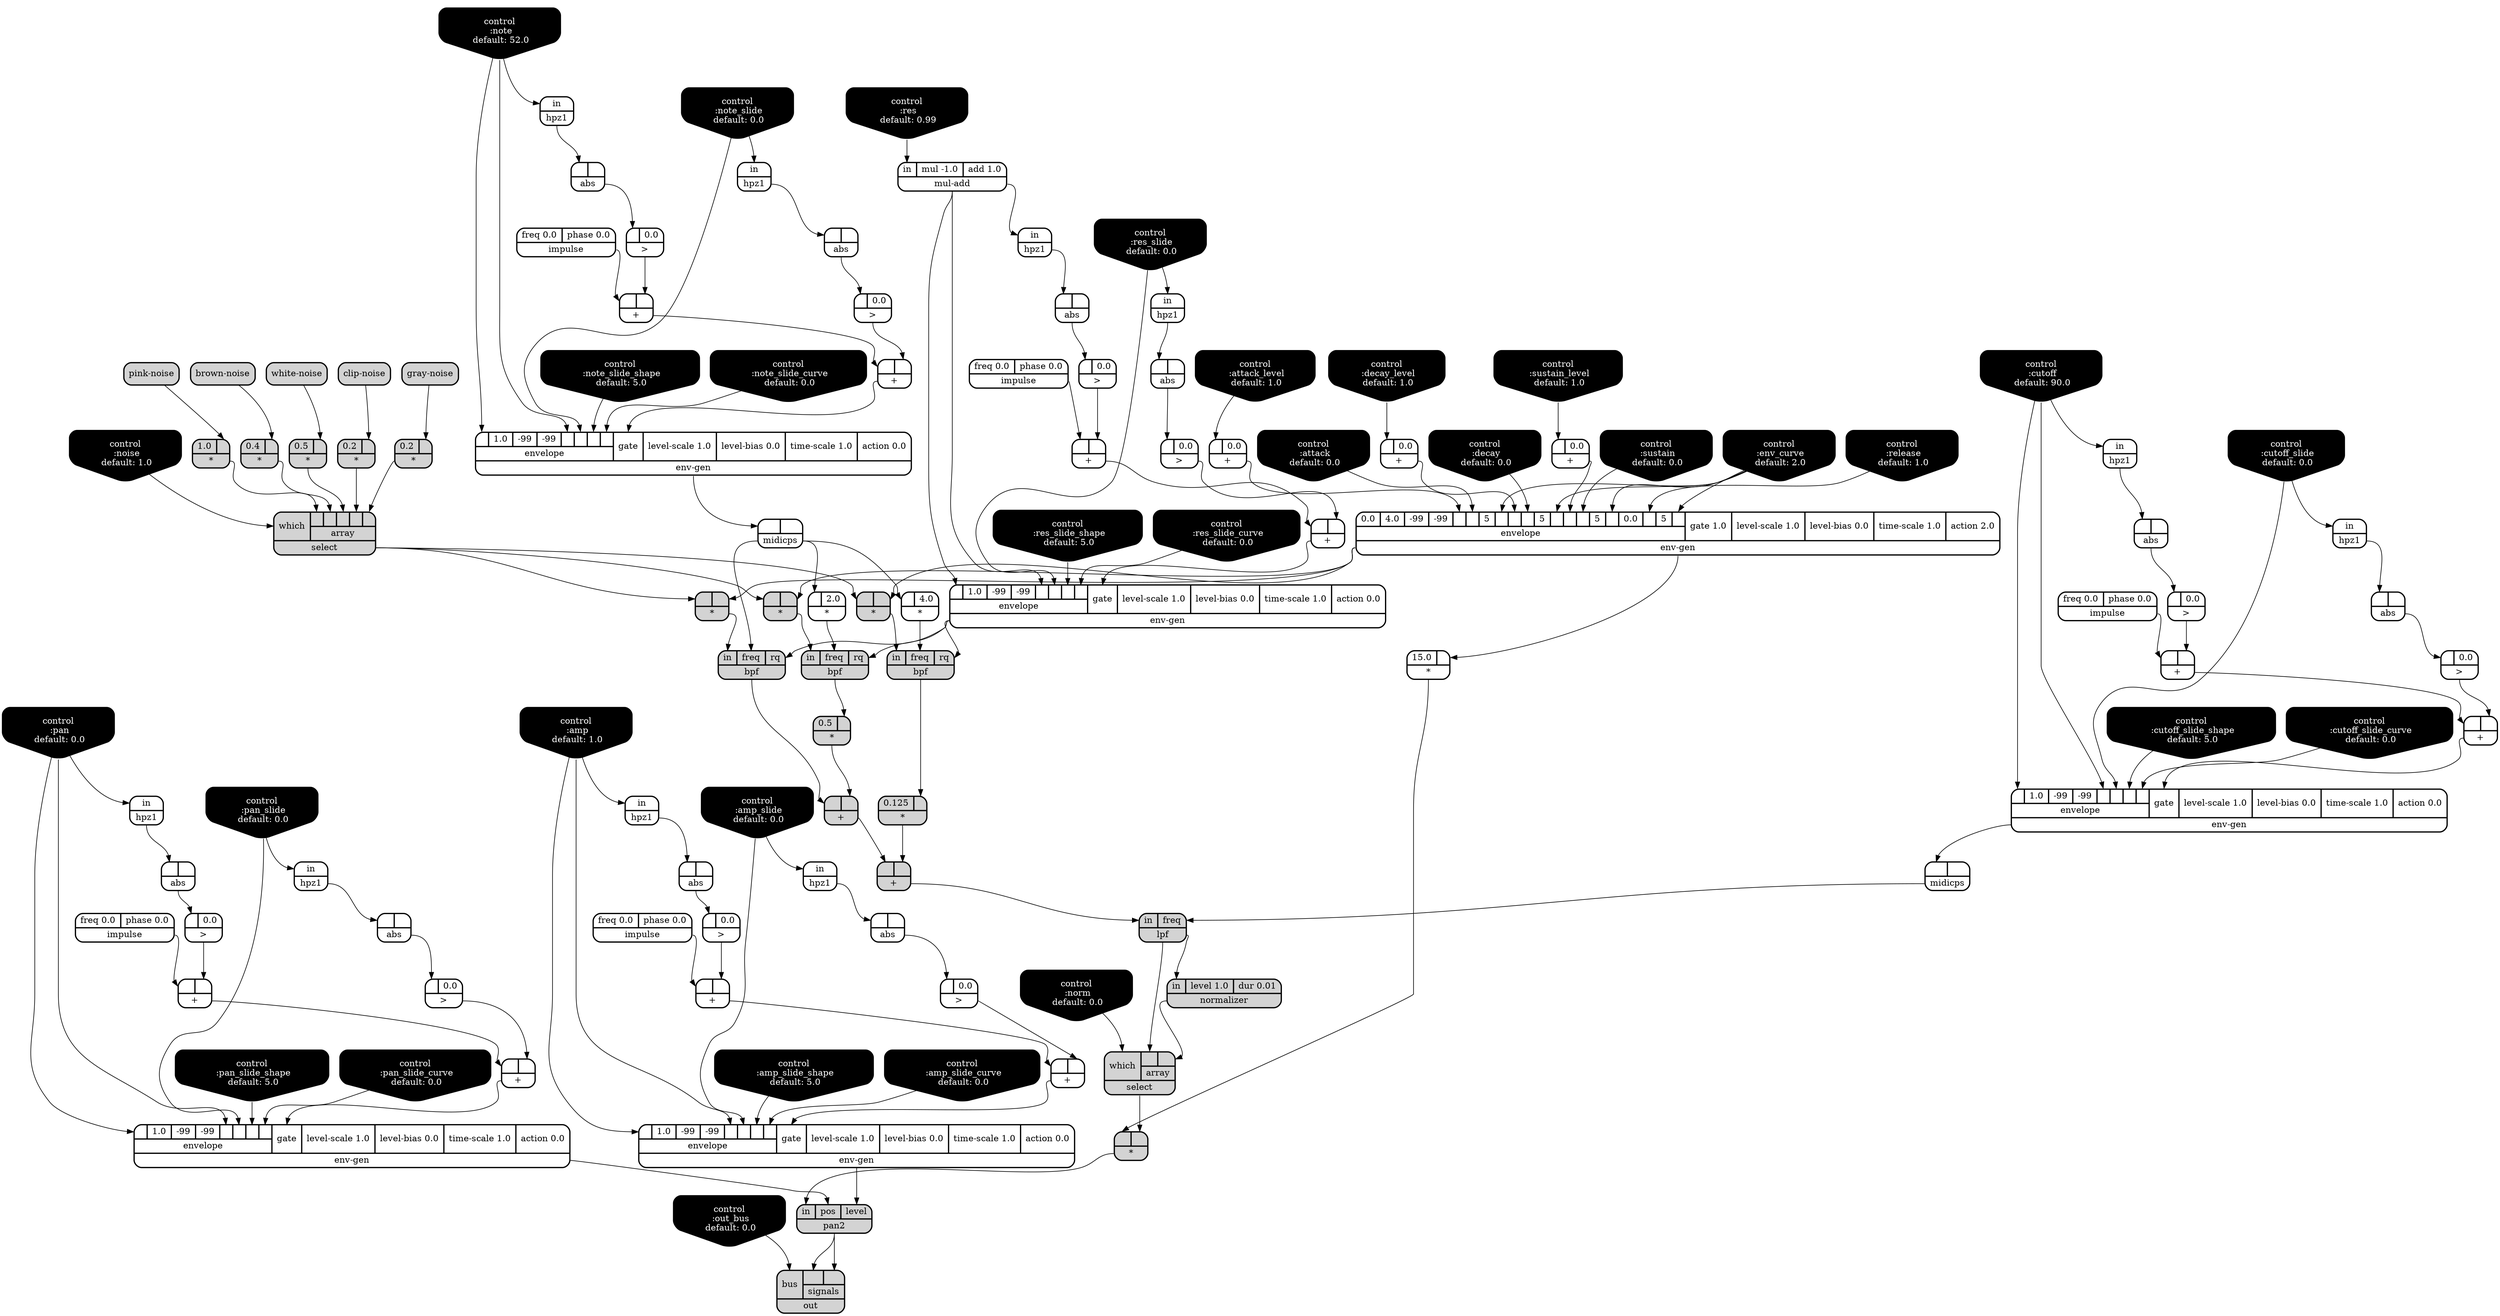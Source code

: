 digraph synthdef {
46 [label = "{{ <a> |<b> 4.0} |<__UG_NAME__>* }" style="bold, rounded" shape=record rankdir=LR];
60 [label = "{{ <a> 15.0|<b> } |<__UG_NAME__>* }" style="bold, rounded" shape=record rankdir=LR];
62 [label = "{{ <a> 1.0|<b> } |<__UG_NAME__>* }" style="filled, bold, rounded"  shape=record rankdir=LR];
64 [label = "{{ <a> 0.4|<b> } |<__UG_NAME__>* }" style="filled, bold, rounded"  shape=record rankdir=LR];
66 [label = "{{ <a> 0.5|<b> } |<__UG_NAME__>* }" style="filled, bold, rounded"  shape=record rankdir=LR];
68 [label = "{{ <a> 0.2|<b> } |<__UG_NAME__>* }" style="filled, bold, rounded"  shape=record rankdir=LR];
70 [label = "{{ <a> 0.2|<b> } |<__UG_NAME__>* }" style="filled, bold, rounded"  shape=record rankdir=LR];
72 [label = "{{ <a> |<b> } |<__UG_NAME__>* }" style="filled, bold, rounded"  shape=record rankdir=LR];
84 [label = "{{ <a> |<b> } |<__UG_NAME__>* }" style="filled, bold, rounded"  shape=record rankdir=LR];
85 [label = "{{ <a> |<b> 2.0} |<__UG_NAME__>* }" style="bold, rounded" shape=record rankdir=LR];
87 [label = "{{ <a> 0.5|<b> } |<__UG_NAME__>* }" style="filled, bold, rounded"  shape=record rankdir=LR];
89 [label = "{{ <a> |<b> } |<__UG_NAME__>* }" style="filled, bold, rounded"  shape=record rankdir=LR];
91 [label = "{{ <a> 0.125|<b> } |<__UG_NAME__>* }" style="filled, bold, rounded"  shape=record rankdir=LR];
104 [label = "{{ <a> |<b> } |<__UG_NAME__>* }" style="filled, bold, rounded"  shape=record rankdir=LR];
39 [label = "{{ <a> |<b> } |<__UG_NAME__>+ }" style="bold, rounded" shape=record rankdir=LR];
43 [label = "{{ <a> |<b> } |<__UG_NAME__>+ }" style="bold, rounded" shape=record rankdir=LR];
51 [label = "{{ <a> |<b> } |<__UG_NAME__>+ }" style="bold, rounded" shape=record rankdir=LR];
55 [label = "{{ <a> |<b> } |<__UG_NAME__>+ }" style="bold, rounded" shape=record rankdir=LR];
56 [label = "{{ <a> |<b> 0.0} |<__UG_NAME__>+ }" style="bold, rounded" shape=record rankdir=LR];
57 [label = "{{ <a> |<b> 0.0} |<__UG_NAME__>+ }" style="bold, rounded" shape=record rankdir=LR];
58 [label = "{{ <a> |<b> 0.0} |<__UG_NAME__>+ }" style="bold, rounded" shape=record rankdir=LR];
77 [label = "{{ <a> |<b> } |<__UG_NAME__>+ }" style="bold, rounded" shape=record rankdir=LR];
81 [label = "{{ <a> |<b> } |<__UG_NAME__>+ }" style="bold, rounded" shape=record rankdir=LR];
88 [label = "{{ <a> |<b> } |<__UG_NAME__>+ }" style="filled, bold, rounded"  shape=record rankdir=LR];
92 [label = "{{ <a> |<b> } |<__UG_NAME__>+ }" style="filled, bold, rounded"  shape=record rankdir=LR];
97 [label = "{{ <a> |<b> } |<__UG_NAME__>+ }" style="bold, rounded" shape=record rankdir=LR];
98 [label = "{{ <a> |<b> } |<__UG_NAME__>+ }" style="bold, rounded" shape=record rankdir=LR];
110 [label = "{{ <a> |<b> } |<__UG_NAME__>+ }" style="bold, rounded" shape=record rankdir=LR];
114 [label = "{{ <a> |<b> } |<__UG_NAME__>+ }" style="bold, rounded" shape=record rankdir=LR];
33 [label = "{{ <a> |<b> 0.0} |<__UG_NAME__>\> }" style="bold, rounded" shape=record rankdir=LR];
38 [label = "{{ <a> |<b> 0.0} |<__UG_NAME__>\> }" style="bold, rounded" shape=record rankdir=LR];
42 [label = "{{ <a> |<b> 0.0} |<__UG_NAME__>\> }" style="bold, rounded" shape=record rankdir=LR];
50 [label = "{{ <a> |<b> 0.0} |<__UG_NAME__>\> }" style="bold, rounded" shape=record rankdir=LR];
54 [label = "{{ <a> |<b> 0.0} |<__UG_NAME__>\> }" style="bold, rounded" shape=record rankdir=LR];
76 [label = "{{ <a> |<b> 0.0} |<__UG_NAME__>\> }" style="bold, rounded" shape=record rankdir=LR];
80 [label = "{{ <a> |<b> 0.0} |<__UG_NAME__>\> }" style="bold, rounded" shape=record rankdir=LR];
96 [label = "{{ <a> |<b> 0.0} |<__UG_NAME__>\> }" style="bold, rounded" shape=record rankdir=LR];
109 [label = "{{ <a> |<b> 0.0} |<__UG_NAME__>\> }" style="bold, rounded" shape=record rankdir=LR];
113 [label = "{{ <a> |<b> 0.0} |<__UG_NAME__>\> }" style="bold, rounded" shape=record rankdir=LR];
32 [label = "{{ <a> |<b> } |<__UG_NAME__>abs }" style="bold, rounded" shape=record rankdir=LR];
37 [label = "{{ <a> |<b> } |<__UG_NAME__>abs }" style="bold, rounded" shape=record rankdir=LR];
41 [label = "{{ <a> |<b> } |<__UG_NAME__>abs }" style="bold, rounded" shape=record rankdir=LR];
49 [label = "{{ <a> |<b> } |<__UG_NAME__>abs }" style="bold, rounded" shape=record rankdir=LR];
53 [label = "{{ <a> |<b> } |<__UG_NAME__>abs }" style="bold, rounded" shape=record rankdir=LR];
75 [label = "{{ <a> |<b> } |<__UG_NAME__>abs }" style="bold, rounded" shape=record rankdir=LR];
79 [label = "{{ <a> |<b> } |<__UG_NAME__>abs }" style="bold, rounded" shape=record rankdir=LR];
95 [label = "{{ <a> |<b> } |<__UG_NAME__>abs }" style="bold, rounded" shape=record rankdir=LR];
108 [label = "{{ <a> |<b> } |<__UG_NAME__>abs }" style="bold, rounded" shape=record rankdir=LR];
112 [label = "{{ <a> |<b> } |<__UG_NAME__>abs }" style="bold, rounded" shape=record rankdir=LR];
83 [label = "{{ <in> in|<freq> freq|<rq> rq} |<__UG_NAME__>bpf }" style="filled, bold, rounded"  shape=record rankdir=LR];
86 [label = "{{ <in> in|<freq> freq|<rq> rq} |<__UG_NAME__>bpf }" style="filled, bold, rounded"  shape=record rankdir=LR];
90 [label = "{{ <in> in|<freq> freq|<rq> rq} |<__UG_NAME__>bpf }" style="filled, bold, rounded"  shape=record rankdir=LR];
63 [label = "{<__UG_NAME__>brown-noise }" style="filled, bold, rounded"  shape=record rankdir=LR];
67 [label = "{<__UG_NAME__>clip-noise }" style="filled, bold, rounded"  shape=record rankdir=LR];
0 [label = "control
 :note
 default: 52.0" shape=invhouse style="rounded, filled, bold" fillcolor=black fontcolor=white ]; 
1 [label = "control
 :note_slide
 default: 0.0" shape=invhouse style="rounded, filled, bold" fillcolor=black fontcolor=white ]; 
2 [label = "control
 :note_slide_shape
 default: 5.0" shape=invhouse style="rounded, filled, bold" fillcolor=black fontcolor=white ]; 
3 [label = "control
 :note_slide_curve
 default: 0.0" shape=invhouse style="rounded, filled, bold" fillcolor=black fontcolor=white ]; 
4 [label = "control
 :pan
 default: 0.0" shape=invhouse style="rounded, filled, bold" fillcolor=black fontcolor=white ]; 
5 [label = "control
 :pan_slide
 default: 0.0" shape=invhouse style="rounded, filled, bold" fillcolor=black fontcolor=white ]; 
6 [label = "control
 :pan_slide_shape
 default: 5.0" shape=invhouse style="rounded, filled, bold" fillcolor=black fontcolor=white ]; 
7 [label = "control
 :pan_slide_curve
 default: 0.0" shape=invhouse style="rounded, filled, bold" fillcolor=black fontcolor=white ]; 
8 [label = "control
 :amp
 default: 1.0" shape=invhouse style="rounded, filled, bold" fillcolor=black fontcolor=white ]; 
9 [label = "control
 :amp_slide
 default: 0.0" shape=invhouse style="rounded, filled, bold" fillcolor=black fontcolor=white ]; 
10 [label = "control
 :amp_slide_shape
 default: 5.0" shape=invhouse style="rounded, filled, bold" fillcolor=black fontcolor=white ]; 
11 [label = "control
 :amp_slide_curve
 default: 0.0" shape=invhouse style="rounded, filled, bold" fillcolor=black fontcolor=white ]; 
12 [label = "control
 :attack
 default: 0.0" shape=invhouse style="rounded, filled, bold" fillcolor=black fontcolor=white ]; 
13 [label = "control
 :decay
 default: 0.0" shape=invhouse style="rounded, filled, bold" fillcolor=black fontcolor=white ]; 
14 [label = "control
 :sustain
 default: 0.0" shape=invhouse style="rounded, filled, bold" fillcolor=black fontcolor=white ]; 
15 [label = "control
 :release
 default: 1.0" shape=invhouse style="rounded, filled, bold" fillcolor=black fontcolor=white ]; 
16 [label = "control
 :attack_level
 default: 1.0" shape=invhouse style="rounded, filled, bold" fillcolor=black fontcolor=white ]; 
17 [label = "control
 :decay_level
 default: 1.0" shape=invhouse style="rounded, filled, bold" fillcolor=black fontcolor=white ]; 
18 [label = "control
 :sustain_level
 default: 1.0" shape=invhouse style="rounded, filled, bold" fillcolor=black fontcolor=white ]; 
19 [label = "control
 :env_curve
 default: 2.0" shape=invhouse style="rounded, filled, bold" fillcolor=black fontcolor=white ]; 
20 [label = "control
 :cutoff
 default: 90.0" shape=invhouse style="rounded, filled, bold" fillcolor=black fontcolor=white ]; 
21 [label = "control
 :cutoff_slide
 default: 0.0" shape=invhouse style="rounded, filled, bold" fillcolor=black fontcolor=white ]; 
22 [label = "control
 :cutoff_slide_shape
 default: 5.0" shape=invhouse style="rounded, filled, bold" fillcolor=black fontcolor=white ]; 
23 [label = "control
 :cutoff_slide_curve
 default: 0.0" shape=invhouse style="rounded, filled, bold" fillcolor=black fontcolor=white ]; 
24 [label = "control
 :res
 default: 0.99" shape=invhouse style="rounded, filled, bold" fillcolor=black fontcolor=white ]; 
25 [label = "control
 :res_slide
 default: 0.0" shape=invhouse style="rounded, filled, bold" fillcolor=black fontcolor=white ]; 
26 [label = "control
 :res_slide_shape
 default: 5.0" shape=invhouse style="rounded, filled, bold" fillcolor=black fontcolor=white ]; 
27 [label = "control
 :res_slide_curve
 default: 0.0" shape=invhouse style="rounded, filled, bold" fillcolor=black fontcolor=white ]; 
28 [label = "control
 :noise
 default: 1.0" shape=invhouse style="rounded, filled, bold" fillcolor=black fontcolor=white ]; 
29 [label = "control
 :norm
 default: 0.0" shape=invhouse style="rounded, filled, bold" fillcolor=black fontcolor=white ]; 
30 [label = "control
 :out_bus
 default: 0.0" shape=invhouse style="rounded, filled, bold" fillcolor=black fontcolor=white ]; 
44 [label = "{{ {{<envelope___control___0>|1.0|-99|-99|<envelope___control___4>|<envelope___control___5>|<envelope___control___6>|<envelope___control___7>}|envelope}|<gate> gate|<level____scale> level-scale 1.0|<level____bias> level-bias 0.0|<time____scale> time-scale 1.0|<action> action 0.0} |<__UG_NAME__>env-gen }" style="bold, rounded" shape=record rankdir=LR];
59 [label = "{{ {{0.0|4.0|-99|-99|<envelope___binary____op____u____gen___4>|<envelope___control___5>|5|<envelope___control___7>|<envelope___binary____op____u____gen___8>|<envelope___control___9>|5|<envelope___control___11>|<envelope___binary____op____u____gen___12>|<envelope___control___13>|5|<envelope___control___15>|0.0|<envelope___control___17>|5|<envelope___control___19>}|envelope}|<gate> gate 1.0|<level____scale> level-scale 1.0|<level____bias> level-bias 0.0|<time____scale> time-scale 1.0|<action> action 2.0} |<__UG_NAME__>env-gen }" style="bold, rounded" shape=record rankdir=LR];
82 [label = "{{ {{<envelope___mul____add___0>|1.0|-99|-99|<envelope___mul____add___4>|<envelope___control___5>|<envelope___control___6>|<envelope___control___7>}|envelope}|<gate> gate|<level____scale> level-scale 1.0|<level____bias> level-bias 0.0|<time____scale> time-scale 1.0|<action> action 0.0} |<__UG_NAME__>env-gen }" style="bold, rounded" shape=record rankdir=LR];
99 [label = "{{ {{<envelope___control___0>|1.0|-99|-99|<envelope___control___4>|<envelope___control___5>|<envelope___control___6>|<envelope___control___7>}|envelope}|<gate> gate|<level____scale> level-scale 1.0|<level____bias> level-bias 0.0|<time____scale> time-scale 1.0|<action> action 0.0} |<__UG_NAME__>env-gen }" style="bold, rounded" shape=record rankdir=LR];
105 [label = "{{ {{<envelope___control___0>|1.0|-99|-99|<envelope___control___4>|<envelope___control___5>|<envelope___control___6>|<envelope___control___7>}|envelope}|<gate> gate|<level____scale> level-scale 1.0|<level____bias> level-bias 0.0|<time____scale> time-scale 1.0|<action> action 0.0} |<__UG_NAME__>env-gen }" style="bold, rounded" shape=record rankdir=LR];
115 [label = "{{ {{<envelope___control___0>|1.0|-99|-99|<envelope___control___4>|<envelope___control___5>|<envelope___control___6>|<envelope___control___7>}|envelope}|<gate> gate|<level____scale> level-scale 1.0|<level____bias> level-bias 0.0|<time____scale> time-scale 1.0|<action> action 0.0} |<__UG_NAME__>env-gen }" style="bold, rounded" shape=record rankdir=LR];
69 [label = "{<__UG_NAME__>gray-noise }" style="filled, bold, rounded"  shape=record rankdir=LR];
31 [label = "{{ <in> in} |<__UG_NAME__>hpz1 }" style="bold, rounded" shape=record rankdir=LR];
36 [label = "{{ <in> in} |<__UG_NAME__>hpz1 }" style="bold, rounded" shape=record rankdir=LR];
40 [label = "{{ <in> in} |<__UG_NAME__>hpz1 }" style="bold, rounded" shape=record rankdir=LR];
48 [label = "{{ <in> in} |<__UG_NAME__>hpz1 }" style="bold, rounded" shape=record rankdir=LR];
52 [label = "{{ <in> in} |<__UG_NAME__>hpz1 }" style="bold, rounded" shape=record rankdir=LR];
74 [label = "{{ <in> in} |<__UG_NAME__>hpz1 }" style="bold, rounded" shape=record rankdir=LR];
78 [label = "{{ <in> in} |<__UG_NAME__>hpz1 }" style="bold, rounded" shape=record rankdir=LR];
94 [label = "{{ <in> in} |<__UG_NAME__>hpz1 }" style="bold, rounded" shape=record rankdir=LR];
107 [label = "{{ <in> in} |<__UG_NAME__>hpz1 }" style="bold, rounded" shape=record rankdir=LR];
111 [label = "{{ <in> in} |<__UG_NAME__>hpz1 }" style="bold, rounded" shape=record rankdir=LR];
34 [label = "{{ <freq> freq 0.0|<phase> phase 0.0} |<__UG_NAME__>impulse }" style="bold, rounded" shape=record rankdir=LR];
35 [label = "{{ <freq> freq 0.0|<phase> phase 0.0} |<__UG_NAME__>impulse }" style="bold, rounded" shape=record rankdir=LR];
47 [label = "{{ <freq> freq 0.0|<phase> phase 0.0} |<__UG_NAME__>impulse }" style="bold, rounded" shape=record rankdir=LR];
93 [label = "{{ <freq> freq 0.0|<phase> phase 0.0} |<__UG_NAME__>impulse }" style="bold, rounded" shape=record rankdir=LR];
106 [label = "{{ <freq> freq 0.0|<phase> phase 0.0} |<__UG_NAME__>impulse }" style="bold, rounded" shape=record rankdir=LR];
101 [label = "{{ <in> in|<freq> freq} |<__UG_NAME__>lpf }" style="filled, bold, rounded"  shape=record rankdir=LR];
45 [label = "{{ <a> |<b> } |<__UG_NAME__>midicps }" style="bold, rounded" shape=record rankdir=LR];
100 [label = "{{ <a> |<b> } |<__UG_NAME__>midicps }" style="bold, rounded" shape=record rankdir=LR];
73 [label = "{{ <in> in|<mul> mul -1.0|<add> add 1.0} |<__UG_NAME__>mul-add }" style="bold, rounded" shape=record rankdir=LR];
102 [label = "{{ <in> in|<level> level 1.0|<dur> dur 0.01} |<__UG_NAME__>normalizer }" style="filled, bold, rounded"  shape=record rankdir=LR];
117 [label = "{{ <bus> bus|{{<signals___pan2___0>|<signals___pan2___1>}|signals}} |<__UG_NAME__>out }" style="filled, bold, rounded"  shape=record rankdir=LR];
116 [label = "{{ <in> in|<pos> pos|<level> level} |<__UG_NAME__>pan2 }" style="filled, bold, rounded"  shape=record rankdir=LR];
61 [label = "{<__UG_NAME__>pink-noise }" style="filled, bold, rounded"  shape=record rankdir=LR];
71 [label = "{{ <which> which|{{<array___binary____op____u____gen___0>|<array___binary____op____u____gen___1>|<array___binary____op____u____gen___2>|<array___binary____op____u____gen___3>|<array___binary____op____u____gen___4>}|array}} |<__UG_NAME__>select }" style="filled, bold, rounded"  shape=record rankdir=LR];
103 [label = "{{ <which> which|{{<array___lpf___0>|<array___normalizer___1>}|array}} |<__UG_NAME__>select }" style="filled, bold, rounded"  shape=record rankdir=LR];
65 [label = "{<__UG_NAME__>white-noise }" style="filled, bold, rounded"  shape=record rankdir=LR];

45:__UG_NAME__ -> 46:a ;
59:__UG_NAME__ -> 60:b ;
61:__UG_NAME__ -> 62:b ;
63:__UG_NAME__ -> 64:b ;
65:__UG_NAME__ -> 66:b ;
67:__UG_NAME__ -> 68:b ;
69:__UG_NAME__ -> 70:b ;
59:__UG_NAME__ -> 72:b ;
71:__UG_NAME__ -> 72:a ;
59:__UG_NAME__ -> 84:b ;
71:__UG_NAME__ -> 84:a ;
45:__UG_NAME__ -> 85:a ;
86:__UG_NAME__ -> 87:b ;
59:__UG_NAME__ -> 89:b ;
71:__UG_NAME__ -> 89:a ;
90:__UG_NAME__ -> 91:b ;
103:__UG_NAME__ -> 104:b ;
60:__UG_NAME__ -> 104:a ;
38:__UG_NAME__ -> 39:b ;
35:__UG_NAME__ -> 39:a ;
42:__UG_NAME__ -> 43:b ;
39:__UG_NAME__ -> 43:a ;
50:__UG_NAME__ -> 51:b ;
47:__UG_NAME__ -> 51:a ;
54:__UG_NAME__ -> 55:b ;
51:__UG_NAME__ -> 55:a ;
16:__UG_NAME__ -> 56:a ;
17:__UG_NAME__ -> 57:a ;
18:__UG_NAME__ -> 58:a ;
76:__UG_NAME__ -> 77:b ;
34:__UG_NAME__ -> 77:a ;
80:__UG_NAME__ -> 81:b ;
77:__UG_NAME__ -> 81:a ;
87:__UG_NAME__ -> 88:b ;
83:__UG_NAME__ -> 88:a ;
91:__UG_NAME__ -> 92:b ;
88:__UG_NAME__ -> 92:a ;
96:__UG_NAME__ -> 97:b ;
93:__UG_NAME__ -> 97:a ;
33:__UG_NAME__ -> 98:b ;
97:__UG_NAME__ -> 98:a ;
109:__UG_NAME__ -> 110:b ;
106:__UG_NAME__ -> 110:a ;
113:__UG_NAME__ -> 114:b ;
110:__UG_NAME__ -> 114:a ;
32:__UG_NAME__ -> 33:a ;
37:__UG_NAME__ -> 38:a ;
41:__UG_NAME__ -> 42:a ;
49:__UG_NAME__ -> 50:a ;
53:__UG_NAME__ -> 54:a ;
75:__UG_NAME__ -> 76:a ;
79:__UG_NAME__ -> 80:a ;
95:__UG_NAME__ -> 96:a ;
108:__UG_NAME__ -> 109:a ;
112:__UG_NAME__ -> 113:a ;
31:__UG_NAME__ -> 32:a ;
36:__UG_NAME__ -> 37:a ;
40:__UG_NAME__ -> 41:a ;
48:__UG_NAME__ -> 49:a ;
52:__UG_NAME__ -> 53:a ;
74:__UG_NAME__ -> 75:a ;
78:__UG_NAME__ -> 79:a ;
94:__UG_NAME__ -> 95:a ;
107:__UG_NAME__ -> 108:a ;
111:__UG_NAME__ -> 112:a ;
82:__UG_NAME__ -> 83:rq ;
45:__UG_NAME__ -> 83:freq ;
72:__UG_NAME__ -> 83:in ;
82:__UG_NAME__ -> 86:rq ;
85:__UG_NAME__ -> 86:freq ;
84:__UG_NAME__ -> 86:in ;
82:__UG_NAME__ -> 90:rq ;
46:__UG_NAME__ -> 90:freq ;
89:__UG_NAME__ -> 90:in ;
43:__UG_NAME__ -> 44:gate ;
0:__UG_NAME__ -> 44:envelope___control___0 ;
0:__UG_NAME__ -> 44:envelope___control___4 ;
1:__UG_NAME__ -> 44:envelope___control___5 ;
2:__UG_NAME__ -> 44:envelope___control___6 ;
3:__UG_NAME__ -> 44:envelope___control___7 ;
56:__UG_NAME__ -> 59:envelope___binary____op____u____gen___4 ;
12:__UG_NAME__ -> 59:envelope___control___5 ;
19:__UG_NAME__ -> 59:envelope___control___7 ;
57:__UG_NAME__ -> 59:envelope___binary____op____u____gen___8 ;
13:__UG_NAME__ -> 59:envelope___control___9 ;
19:__UG_NAME__ -> 59:envelope___control___11 ;
58:__UG_NAME__ -> 59:envelope___binary____op____u____gen___12 ;
14:__UG_NAME__ -> 59:envelope___control___13 ;
19:__UG_NAME__ -> 59:envelope___control___15 ;
15:__UG_NAME__ -> 59:envelope___control___17 ;
19:__UG_NAME__ -> 59:envelope___control___19 ;
81:__UG_NAME__ -> 82:gate ;
73:__UG_NAME__ -> 82:envelope___mul____add___0 ;
73:__UG_NAME__ -> 82:envelope___mul____add___4 ;
25:__UG_NAME__ -> 82:envelope___control___5 ;
26:__UG_NAME__ -> 82:envelope___control___6 ;
27:__UG_NAME__ -> 82:envelope___control___7 ;
98:__UG_NAME__ -> 99:gate ;
20:__UG_NAME__ -> 99:envelope___control___0 ;
20:__UG_NAME__ -> 99:envelope___control___4 ;
21:__UG_NAME__ -> 99:envelope___control___5 ;
22:__UG_NAME__ -> 99:envelope___control___6 ;
23:__UG_NAME__ -> 99:envelope___control___7 ;
55:__UG_NAME__ -> 105:gate ;
4:__UG_NAME__ -> 105:envelope___control___0 ;
4:__UG_NAME__ -> 105:envelope___control___4 ;
5:__UG_NAME__ -> 105:envelope___control___5 ;
6:__UG_NAME__ -> 105:envelope___control___6 ;
7:__UG_NAME__ -> 105:envelope___control___7 ;
114:__UG_NAME__ -> 115:gate ;
8:__UG_NAME__ -> 115:envelope___control___0 ;
8:__UG_NAME__ -> 115:envelope___control___4 ;
9:__UG_NAME__ -> 115:envelope___control___5 ;
10:__UG_NAME__ -> 115:envelope___control___6 ;
11:__UG_NAME__ -> 115:envelope___control___7 ;
21:__UG_NAME__ -> 31:in ;
0:__UG_NAME__ -> 36:in ;
1:__UG_NAME__ -> 40:in ;
4:__UG_NAME__ -> 48:in ;
5:__UG_NAME__ -> 52:in ;
73:__UG_NAME__ -> 74:in ;
25:__UG_NAME__ -> 78:in ;
20:__UG_NAME__ -> 94:in ;
8:__UG_NAME__ -> 107:in ;
9:__UG_NAME__ -> 111:in ;
100:__UG_NAME__ -> 101:freq ;
92:__UG_NAME__ -> 101:in ;
44:__UG_NAME__ -> 45:a ;
99:__UG_NAME__ -> 100:a ;
24:__UG_NAME__ -> 73:in ;
101:__UG_NAME__ -> 102:in ;
116:__UG_NAME__ -> 117:signals___pan2___0 ;
116:__UG_NAME__ -> 117:signals___pan2___1 ;
30:__UG_NAME__ -> 117:bus ;
115:__UG_NAME__ -> 116:level ;
105:__UG_NAME__ -> 116:pos ;
104:__UG_NAME__ -> 116:in ;
62:__UG_NAME__ -> 71:array___binary____op____u____gen___0 ;
64:__UG_NAME__ -> 71:array___binary____op____u____gen___1 ;
66:__UG_NAME__ -> 71:array___binary____op____u____gen___2 ;
68:__UG_NAME__ -> 71:array___binary____op____u____gen___3 ;
70:__UG_NAME__ -> 71:array___binary____op____u____gen___4 ;
28:__UG_NAME__ -> 71:which ;
101:__UG_NAME__ -> 103:array___lpf___0 ;
102:__UG_NAME__ -> 103:array___normalizer___1 ;
29:__UG_NAME__ -> 103:which ;

}